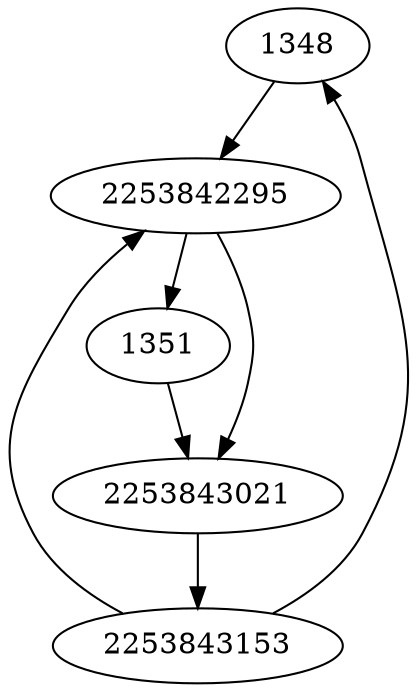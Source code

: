 strict digraph  {
1348;
1351;
2253843021;
2253843153;
2253842295;
1348 -> 2253842295;
1351 -> 2253843021;
2253843021 -> 2253843153;
2253843153 -> 1348;
2253843153 -> 2253842295;
2253842295 -> 2253843021;
2253842295 -> 1351;
}
